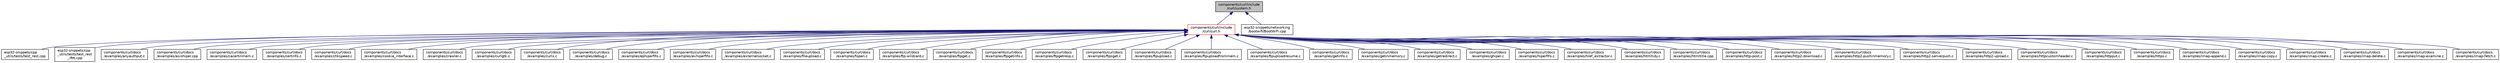 digraph "components/curl/include/curl/system.h"
{
  edge [fontname="Helvetica",fontsize="10",labelfontname="Helvetica",labelfontsize="10"];
  node [fontname="Helvetica",fontsize="10",shape=record];
  Node1 [label="components/curl/include\l/curl/system.h",height=0.2,width=0.4,color="black", fillcolor="grey75", style="filled", fontcolor="black"];
  Node1 -> Node2 [dir="back",color="midnightblue",fontsize="10",style="solid",fontname="Helvetica"];
  Node2 [label="components/curl/include\l/curl/curl.h",height=0.2,width=0.4,color="red", fillcolor="white", style="filled",URL="$curl_8h.html"];
  Node2 -> Node3 [dir="back",color="midnightblue",fontsize="10",style="solid",fontname="Helvetica"];
  Node3 [label="esp32-snippets/cpp\l_utils/tests/test_rest.cpp",height=0.2,width=0.4,color="black", fillcolor="white", style="filled",URL="$test__rest_8cpp.html"];
  Node2 -> Node4 [dir="back",color="midnightblue",fontsize="10",style="solid",fontname="Helvetica"];
  Node4 [label="esp32-snippets/cpp\l_utils/tests/test_rest\l_ifttt.cpp",height=0.2,width=0.4,color="black", fillcolor="white", style="filled",URL="$test__rest__ifttt_8cpp.html"];
  Node2 -> Node5 [dir="back",color="midnightblue",fontsize="10",style="solid",fontname="Helvetica"];
  Node5 [label="components/curl/docs\l/examples/anyauthput.c",height=0.2,width=0.4,color="black", fillcolor="white", style="filled",URL="$anyauthput_8c.html"];
  Node2 -> Node6 [dir="back",color="midnightblue",fontsize="10",style="solid",fontname="Helvetica"];
  Node6 [label="components/curl/docs\l/examples/asiohiper.cpp",height=0.2,width=0.4,color="black", fillcolor="white", style="filled",URL="$asiohiper_8cpp.html"];
  Node2 -> Node7 [dir="back",color="midnightblue",fontsize="10",style="solid",fontname="Helvetica"];
  Node7 [label="components/curl/docs\l/examples/cacertinmem.c",height=0.2,width=0.4,color="black", fillcolor="white", style="filled",URL="$cacertinmem_8c.html"];
  Node2 -> Node8 [dir="back",color="midnightblue",fontsize="10",style="solid",fontname="Helvetica"];
  Node8 [label="components/curl/docs\l/examples/certinfo.c",height=0.2,width=0.4,color="black", fillcolor="white", style="filled",URL="$certinfo_8c.html"];
  Node2 -> Node9 [dir="back",color="midnightblue",fontsize="10",style="solid",fontname="Helvetica"];
  Node9 [label="components/curl/docs\l/examples/chkspeed.c",height=0.2,width=0.4,color="black", fillcolor="white", style="filled",URL="$chkspeed_8c.html"];
  Node2 -> Node10 [dir="back",color="midnightblue",fontsize="10",style="solid",fontname="Helvetica"];
  Node10 [label="components/curl/docs\l/examples/cookie_interface.c",height=0.2,width=0.4,color="black", fillcolor="white", style="filled",URL="$cookie__interface_8c.html"];
  Node2 -> Node11 [dir="back",color="midnightblue",fontsize="10",style="solid",fontname="Helvetica"];
  Node11 [label="components/curl/docs\l/examples/crawler.c",height=0.2,width=0.4,color="black", fillcolor="white", style="filled",URL="$crawler_8c.html"];
  Node2 -> Node12 [dir="back",color="midnightblue",fontsize="10",style="solid",fontname="Helvetica"];
  Node12 [label="components/curl/docs\l/examples/curlgtk.c",height=0.2,width=0.4,color="black", fillcolor="white", style="filled",URL="$curlgtk_8c.html"];
  Node2 -> Node13 [dir="back",color="midnightblue",fontsize="10",style="solid",fontname="Helvetica"];
  Node13 [label="components/curl/docs\l/examples/curlx.c",height=0.2,width=0.4,color="black", fillcolor="white", style="filled",URL="$curlx_8c.html"];
  Node2 -> Node14 [dir="back",color="midnightblue",fontsize="10",style="solid",fontname="Helvetica"];
  Node14 [label="components/curl/docs\l/examples/debug.c",height=0.2,width=0.4,color="black", fillcolor="white", style="filled",URL="$debug_8c.html"];
  Node2 -> Node15 [dir="back",color="midnightblue",fontsize="10",style="solid",fontname="Helvetica"];
  Node15 [label="components/curl/docs\l/examples/ephiperfifo.c",height=0.2,width=0.4,color="black", fillcolor="white", style="filled",URL="$ephiperfifo_8c.html"];
  Node2 -> Node16 [dir="back",color="midnightblue",fontsize="10",style="solid",fontname="Helvetica"];
  Node16 [label="components/curl/docs\l/examples/evhiperfifo.c",height=0.2,width=0.4,color="black", fillcolor="white", style="filled",URL="$evhiperfifo_8c.html"];
  Node2 -> Node17 [dir="back",color="midnightblue",fontsize="10",style="solid",fontname="Helvetica"];
  Node17 [label="components/curl/docs\l/examples/externalsocket.c",height=0.2,width=0.4,color="black", fillcolor="white", style="filled",URL="$externalsocket_8c.html"];
  Node2 -> Node18 [dir="back",color="midnightblue",fontsize="10",style="solid",fontname="Helvetica"];
  Node18 [label="components/curl/docs\l/examples/fileupload.c",height=0.2,width=0.4,color="black", fillcolor="white", style="filled",URL="$fileupload_8c.html"];
  Node2 -> Node19 [dir="back",color="midnightblue",fontsize="10",style="solid",fontname="Helvetica"];
  Node19 [label="components/curl/docs\l/examples/fopen.c",height=0.2,width=0.4,color="black", fillcolor="white", style="filled",URL="$fopen_8c.html"];
  Node2 -> Node20 [dir="back",color="midnightblue",fontsize="10",style="solid",fontname="Helvetica"];
  Node20 [label="components/curl/docs\l/examples/ftp-wildcard.c",height=0.2,width=0.4,color="black", fillcolor="white", style="filled",URL="$ftp-wildcard_8c.html"];
  Node2 -> Node21 [dir="back",color="midnightblue",fontsize="10",style="solid",fontname="Helvetica"];
  Node21 [label="components/curl/docs\l/examples/ftpget.c",height=0.2,width=0.4,color="black", fillcolor="white", style="filled",URL="$ftpget_8c.html"];
  Node2 -> Node22 [dir="back",color="midnightblue",fontsize="10",style="solid",fontname="Helvetica"];
  Node22 [label="components/curl/docs\l/examples/ftpgetinfo.c",height=0.2,width=0.4,color="black", fillcolor="white", style="filled",URL="$ftpgetinfo_8c.html"];
  Node2 -> Node23 [dir="back",color="midnightblue",fontsize="10",style="solid",fontname="Helvetica"];
  Node23 [label="components/curl/docs\l/examples/ftpgetresp.c",height=0.2,width=0.4,color="black", fillcolor="white", style="filled",URL="$ftpgetresp_8c.html"];
  Node2 -> Node24 [dir="back",color="midnightblue",fontsize="10",style="solid",fontname="Helvetica"];
  Node24 [label="components/curl/docs\l/examples/ftpsget.c",height=0.2,width=0.4,color="black", fillcolor="white", style="filled",URL="$ftpsget_8c.html"];
  Node2 -> Node25 [dir="back",color="midnightblue",fontsize="10",style="solid",fontname="Helvetica"];
  Node25 [label="components/curl/docs\l/examples/ftpupload.c",height=0.2,width=0.4,color="black", fillcolor="white", style="filled",URL="$ftpupload_8c.html"];
  Node2 -> Node26 [dir="back",color="midnightblue",fontsize="10",style="solid",fontname="Helvetica"];
  Node26 [label="components/curl/docs\l/examples/ftpuploadfrommem.c",height=0.2,width=0.4,color="black", fillcolor="white", style="filled",URL="$ftpuploadfrommem_8c.html"];
  Node2 -> Node27 [dir="back",color="midnightblue",fontsize="10",style="solid",fontname="Helvetica"];
  Node27 [label="components/curl/docs\l/examples/ftpuploadresume.c",height=0.2,width=0.4,color="black", fillcolor="white", style="filled",URL="$ftpuploadresume_8c.html"];
  Node2 -> Node28 [dir="back",color="midnightblue",fontsize="10",style="solid",fontname="Helvetica"];
  Node28 [label="components/curl/docs\l/examples/getinfo.c",height=0.2,width=0.4,color="black", fillcolor="white", style="filled",URL="$docs_2examples_2getinfo_8c.html"];
  Node2 -> Node29 [dir="back",color="midnightblue",fontsize="10",style="solid",fontname="Helvetica"];
  Node29 [label="components/curl/docs\l/examples/getinmemory.c",height=0.2,width=0.4,color="black", fillcolor="white", style="filled",URL="$getinmemory_8c.html"];
  Node2 -> Node30 [dir="back",color="midnightblue",fontsize="10",style="solid",fontname="Helvetica"];
  Node30 [label="components/curl/docs\l/examples/getredirect.c",height=0.2,width=0.4,color="black", fillcolor="white", style="filled",URL="$getredirect_8c.html"];
  Node2 -> Node31 [dir="back",color="midnightblue",fontsize="10",style="solid",fontname="Helvetica"];
  Node31 [label="components/curl/docs\l/examples/ghiper.c",height=0.2,width=0.4,color="black", fillcolor="white", style="filled",URL="$ghiper_8c.html"];
  Node2 -> Node32 [dir="back",color="midnightblue",fontsize="10",style="solid",fontname="Helvetica"];
  Node32 [label="components/curl/docs\l/examples/hiperfifo.c",height=0.2,width=0.4,color="black", fillcolor="white", style="filled",URL="$hiperfifo_8c.html"];
  Node2 -> Node33 [dir="back",color="midnightblue",fontsize="10",style="solid",fontname="Helvetica"];
  Node33 [label="components/curl/docs\l/examples/href_extractor.c",height=0.2,width=0.4,color="black", fillcolor="white", style="filled",URL="$href__extractor_8c.html"];
  Node2 -> Node34 [dir="back",color="midnightblue",fontsize="10",style="solid",fontname="Helvetica"];
  Node34 [label="components/curl/docs\l/examples/htmltidy.c",height=0.2,width=0.4,color="black", fillcolor="white", style="filled",URL="$htmltidy_8c.html"];
  Node2 -> Node35 [dir="back",color="midnightblue",fontsize="10",style="solid",fontname="Helvetica"];
  Node35 [label="components/curl/docs\l/examples/htmltitle.cpp",height=0.2,width=0.4,color="black", fillcolor="white", style="filled",URL="$htmltitle_8cpp.html"];
  Node2 -> Node36 [dir="back",color="midnightblue",fontsize="10",style="solid",fontname="Helvetica"];
  Node36 [label="components/curl/docs\l/examples/http-post.c",height=0.2,width=0.4,color="black", fillcolor="white", style="filled",URL="$http-post_8c.html"];
  Node2 -> Node37 [dir="back",color="midnightblue",fontsize="10",style="solid",fontname="Helvetica"];
  Node37 [label="components/curl/docs\l/examples/http2-download.c",height=0.2,width=0.4,color="black", fillcolor="white", style="filled",URL="$http2-download_8c.html"];
  Node2 -> Node38 [dir="back",color="midnightblue",fontsize="10",style="solid",fontname="Helvetica"];
  Node38 [label="components/curl/docs\l/examples/http2-pushinmemory.c",height=0.2,width=0.4,color="black", fillcolor="white", style="filled",URL="$http2-pushinmemory_8c.html"];
  Node2 -> Node39 [dir="back",color="midnightblue",fontsize="10",style="solid",fontname="Helvetica"];
  Node39 [label="components/curl/docs\l/examples/http2-serverpush.c",height=0.2,width=0.4,color="black", fillcolor="white", style="filled",URL="$http2-serverpush_8c.html"];
  Node2 -> Node40 [dir="back",color="midnightblue",fontsize="10",style="solid",fontname="Helvetica"];
  Node40 [label="components/curl/docs\l/examples/http2-upload.c",height=0.2,width=0.4,color="black", fillcolor="white", style="filled",URL="$http2-upload_8c.html"];
  Node2 -> Node41 [dir="back",color="midnightblue",fontsize="10",style="solid",fontname="Helvetica"];
  Node41 [label="components/curl/docs\l/examples/httpcustomheader.c",height=0.2,width=0.4,color="black", fillcolor="white", style="filled",URL="$httpcustomheader_8c.html"];
  Node2 -> Node42 [dir="back",color="midnightblue",fontsize="10",style="solid",fontname="Helvetica"];
  Node42 [label="components/curl/docs\l/examples/httpput.c",height=0.2,width=0.4,color="black", fillcolor="white", style="filled",URL="$httpput_8c.html"];
  Node2 -> Node43 [dir="back",color="midnightblue",fontsize="10",style="solid",fontname="Helvetica"];
  Node43 [label="components/curl/docs\l/examples/https.c",height=0.2,width=0.4,color="black", fillcolor="white", style="filled",URL="$https_8c.html"];
  Node2 -> Node44 [dir="back",color="midnightblue",fontsize="10",style="solid",fontname="Helvetica"];
  Node44 [label="components/curl/docs\l/examples/imap-append.c",height=0.2,width=0.4,color="black", fillcolor="white", style="filled",URL="$imap-append_8c.html"];
  Node2 -> Node45 [dir="back",color="midnightblue",fontsize="10",style="solid",fontname="Helvetica"];
  Node45 [label="components/curl/docs\l/examples/imap-copy.c",height=0.2,width=0.4,color="black", fillcolor="white", style="filled",URL="$imap-copy_8c.html"];
  Node2 -> Node46 [dir="back",color="midnightblue",fontsize="10",style="solid",fontname="Helvetica"];
  Node46 [label="components/curl/docs\l/examples/imap-create.c",height=0.2,width=0.4,color="black", fillcolor="white", style="filled",URL="$imap-create_8c.html"];
  Node2 -> Node47 [dir="back",color="midnightblue",fontsize="10",style="solid",fontname="Helvetica"];
  Node47 [label="components/curl/docs\l/examples/imap-delete.c",height=0.2,width=0.4,color="black", fillcolor="white", style="filled",URL="$imap-delete_8c.html"];
  Node2 -> Node48 [dir="back",color="midnightblue",fontsize="10",style="solid",fontname="Helvetica"];
  Node48 [label="components/curl/docs\l/examples/imap-examine.c",height=0.2,width=0.4,color="black", fillcolor="white", style="filled",URL="$imap-examine_8c.html"];
  Node2 -> Node49 [dir="back",color="midnightblue",fontsize="10",style="solid",fontname="Helvetica"];
  Node49 [label="components/curl/docs\l/examples/imap-fetch.c",height=0.2,width=0.4,color="black", fillcolor="white", style="filled",URL="$imap-fetch_8c.html"];
  Node1 -> Node595 [dir="back",color="midnightblue",fontsize="10",style="solid",fontname="Helvetica"];
  Node595 [label="esp32-snippets/networking\l/bootwifi/BootWiFi.cpp",height=0.2,width=0.4,color="black", fillcolor="white", style="filled",URL="$_boot_wi_fi_8cpp.html"];
}
